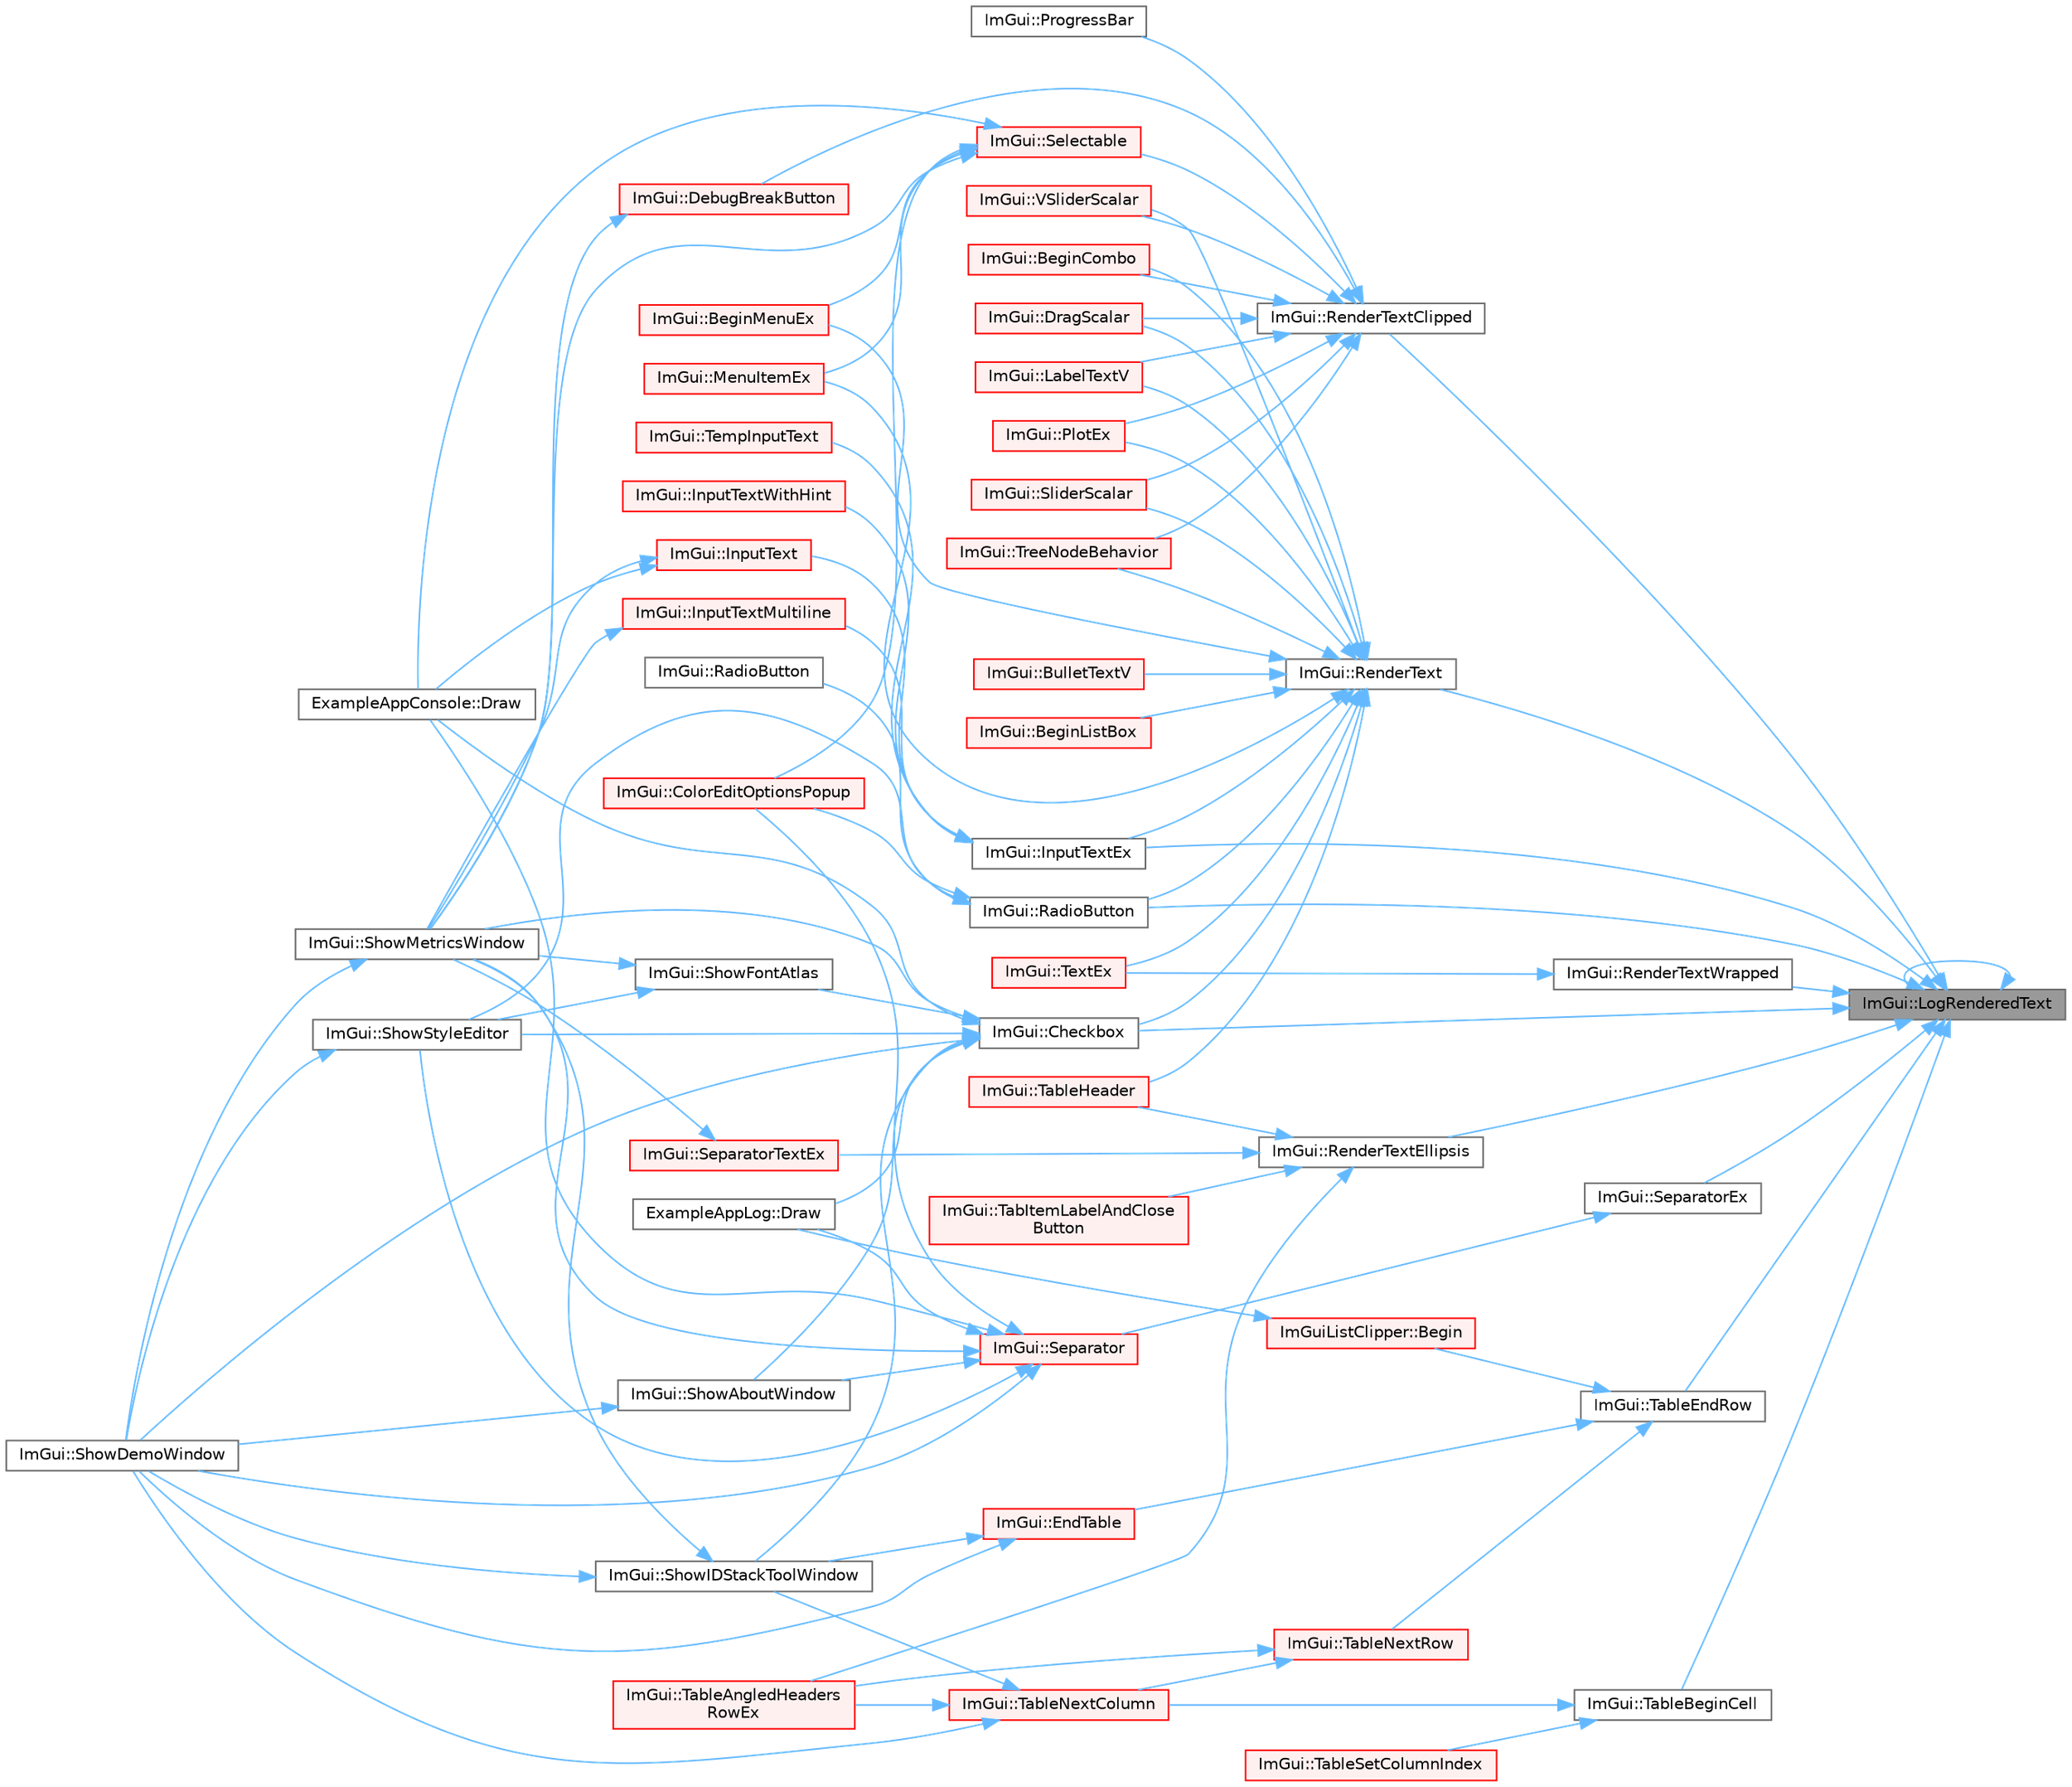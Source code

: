 digraph "ImGui::LogRenderedText"
{
 // LATEX_PDF_SIZE
  bgcolor="transparent";
  edge [fontname=Helvetica,fontsize=10,labelfontname=Helvetica,labelfontsize=10];
  node [fontname=Helvetica,fontsize=10,shape=box,height=0.2,width=0.4];
  rankdir="RL";
  Node1 [id="Node000001",label="ImGui::LogRenderedText",height=0.2,width=0.4,color="gray40", fillcolor="grey60", style="filled", fontcolor="black",tooltip=" "];
  Node1 -> Node2 [id="edge1_Node000001_Node000002",dir="back",color="steelblue1",style="solid",tooltip=" "];
  Node2 [id="Node000002",label="ImGui::Checkbox",height=0.2,width=0.4,color="grey40", fillcolor="white", style="filled",URL="$namespace_im_gui.html#a57d73c1d0ef807fef734d91024092027",tooltip=" "];
  Node2 -> Node3 [id="edge2_Node000002_Node000003",dir="back",color="steelblue1",style="solid",tooltip=" "];
  Node3 [id="Node000003",label="ExampleAppConsole::Draw",height=0.2,width=0.4,color="grey40", fillcolor="white", style="filled",URL="$struct_example_app_console.html#a0518a09c7e8648dd52c7c06df19ac17a",tooltip=" "];
  Node2 -> Node4 [id="edge3_Node000002_Node000004",dir="back",color="steelblue1",style="solid",tooltip=" "];
  Node4 [id="Node000004",label="ExampleAppLog::Draw",height=0.2,width=0.4,color="grey40", fillcolor="white", style="filled",URL="$struct_example_app_log.html#a5ad3a4bdb89171b84aeaff96948a1f77",tooltip=" "];
  Node2 -> Node5 [id="edge4_Node000002_Node000005",dir="back",color="steelblue1",style="solid",tooltip=" "];
  Node5 [id="Node000005",label="ImGui::ShowAboutWindow",height=0.2,width=0.4,color="grey40", fillcolor="white", style="filled",URL="$namespace_im_gui.html#ac297462e33309d0540fa459bccdc9304",tooltip=" "];
  Node5 -> Node6 [id="edge5_Node000005_Node000006",dir="back",color="steelblue1",style="solid",tooltip=" "];
  Node6 [id="Node000006",label="ImGui::ShowDemoWindow",height=0.2,width=0.4,color="grey40", fillcolor="white", style="filled",URL="$namespace_im_gui.html#af95643a0ce4893b9e57c12991922fb18",tooltip=" "];
  Node2 -> Node6 [id="edge6_Node000002_Node000006",dir="back",color="steelblue1",style="solid",tooltip=" "];
  Node2 -> Node7 [id="edge7_Node000002_Node000007",dir="back",color="steelblue1",style="solid",tooltip=" "];
  Node7 [id="Node000007",label="ImGui::ShowFontAtlas",height=0.2,width=0.4,color="grey40", fillcolor="white", style="filled",URL="$namespace_im_gui.html#acab51ec2b39577845309f24535381038",tooltip=" "];
  Node7 -> Node8 [id="edge8_Node000007_Node000008",dir="back",color="steelblue1",style="solid",tooltip=" "];
  Node8 [id="Node000008",label="ImGui::ShowMetricsWindow",height=0.2,width=0.4,color="grey40", fillcolor="white", style="filled",URL="$namespace_im_gui.html#afe7a28c6eb52fff3cc27d5a698fea4ff",tooltip=" "];
  Node8 -> Node6 [id="edge9_Node000008_Node000006",dir="back",color="steelblue1",style="solid",tooltip=" "];
  Node7 -> Node9 [id="edge10_Node000007_Node000009",dir="back",color="steelblue1",style="solid",tooltip=" "];
  Node9 [id="Node000009",label="ImGui::ShowStyleEditor",height=0.2,width=0.4,color="grey40", fillcolor="white", style="filled",URL="$namespace_im_gui.html#ab2eb3dec78d054fe3feab1c091ec5de5",tooltip=" "];
  Node9 -> Node6 [id="edge11_Node000009_Node000006",dir="back",color="steelblue1",style="solid",tooltip=" "];
  Node2 -> Node10 [id="edge12_Node000002_Node000010",dir="back",color="steelblue1",style="solid",tooltip=" "];
  Node10 [id="Node000010",label="ImGui::ShowIDStackToolWindow",height=0.2,width=0.4,color="grey40", fillcolor="white", style="filled",URL="$namespace_im_gui.html#ab4a87bf4a874a8e5872b60b4a9b1d99e",tooltip=" "];
  Node10 -> Node6 [id="edge13_Node000010_Node000006",dir="back",color="steelblue1",style="solid",tooltip=" "];
  Node10 -> Node8 [id="edge14_Node000010_Node000008",dir="back",color="steelblue1",style="solid",tooltip=" "];
  Node2 -> Node8 [id="edge15_Node000002_Node000008",dir="back",color="steelblue1",style="solid",tooltip=" "];
  Node2 -> Node9 [id="edge16_Node000002_Node000009",dir="back",color="steelblue1",style="solid",tooltip=" "];
  Node1 -> Node11 [id="edge17_Node000001_Node000011",dir="back",color="steelblue1",style="solid",tooltip=" "];
  Node11 [id="Node000011",label="ImGui::InputTextEx",height=0.2,width=0.4,color="grey40", fillcolor="white", style="filled",URL="$namespace_im_gui.html#af89af17ecc11653f25fea1e50e195de6",tooltip=" "];
  Node11 -> Node12 [id="edge18_Node000011_Node000012",dir="back",color="steelblue1",style="solid",tooltip=" "];
  Node12 [id="Node000012",label="ImGui::InputText",height=0.2,width=0.4,color="red", fillcolor="#FFF0F0", style="filled",URL="$namespace_im_gui.html#aa72b5760a3a206729723a587ac7c8519",tooltip=" "];
  Node12 -> Node3 [id="edge19_Node000012_Node000003",dir="back",color="steelblue1",style="solid",tooltip=" "];
  Node12 -> Node8 [id="edge20_Node000012_Node000008",dir="back",color="steelblue1",style="solid",tooltip=" "];
  Node11 -> Node34 [id="edge21_Node000011_Node000034",dir="back",color="steelblue1",style="solid",tooltip=" "];
  Node34 [id="Node000034",label="ImGui::InputTextMultiline",height=0.2,width=0.4,color="red", fillcolor="#FFF0F0", style="filled",URL="$namespace_im_gui.html#a0470693929ed9930cbf5b737577c2414",tooltip=" "];
  Node34 -> Node8 [id="edge22_Node000034_Node000008",dir="back",color="steelblue1",style="solid",tooltip=" "];
  Node11 -> Node36 [id="edge23_Node000011_Node000036",dir="back",color="steelblue1",style="solid",tooltip=" "];
  Node36 [id="Node000036",label="ImGui::InputTextWithHint",height=0.2,width=0.4,color="red", fillcolor="#FFF0F0", style="filled",URL="$namespace_im_gui.html#aee5a5127f494966ad16e578714e8fac2",tooltip=" "];
  Node11 -> Node38 [id="edge24_Node000011_Node000038",dir="back",color="steelblue1",style="solid",tooltip=" "];
  Node38 [id="Node000038",label="ImGui::TempInputText",height=0.2,width=0.4,color="red", fillcolor="#FFF0F0", style="filled",URL="$namespace_im_gui.html#ae85def71d2fcf5409035b583b315964e",tooltip=" "];
  Node1 -> Node1 [id="edge25_Node000001_Node000001",dir="back",color="steelblue1",style="solid",tooltip=" "];
  Node1 -> Node65 [id="edge26_Node000001_Node000065",dir="back",color="steelblue1",style="solid",tooltip=" "];
  Node65 [id="Node000065",label="ImGui::RadioButton",height=0.2,width=0.4,color="grey40", fillcolor="white", style="filled",URL="$namespace_im_gui.html#a6b146763845cbad5a4144772279631bc",tooltip=" "];
  Node65 -> Node66 [id="edge27_Node000065_Node000066",dir="back",color="steelblue1",style="solid",tooltip=" "];
  Node66 [id="Node000066",label="ImGui::ColorEditOptionsPopup",height=0.2,width=0.4,color="red", fillcolor="#FFF0F0", style="filled",URL="$namespace_im_gui.html#a6bfb117816d669f8704e5d0c0c0795fe",tooltip=" "];
  Node65 -> Node67 [id="edge28_Node000065_Node000067",dir="back",color="steelblue1",style="solid",tooltip=" "];
  Node67 [id="Node000067",label="ImGui::RadioButton",height=0.2,width=0.4,color="grey40", fillcolor="white", style="filled",URL="$namespace_im_gui.html#a018d2b61d2f00bb7a9dd2b1f933b93a5",tooltip=" "];
  Node65 -> Node9 [id="edge29_Node000065_Node000009",dir="back",color="steelblue1",style="solid",tooltip=" "];
  Node1 -> Node68 [id="edge30_Node000001_Node000068",dir="back",color="steelblue1",style="solid",tooltip=" "];
  Node68 [id="Node000068",label="ImGui::RenderText",height=0.2,width=0.4,color="grey40", fillcolor="white", style="filled",URL="$namespace_im_gui.html#a9971ce57f2a288ac3a12df886c5550d1",tooltip=" "];
  Node68 -> Node69 [id="edge31_Node000068_Node000069",dir="back",color="steelblue1",style="solid",tooltip=" "];
  Node69 [id="Node000069",label="ImGui::BeginCombo",height=0.2,width=0.4,color="red", fillcolor="#FFF0F0", style="filled",URL="$namespace_im_gui.html#aa895095bdc7a2907375c555e245575ea",tooltip=" "];
  Node68 -> Node72 [id="edge32_Node000068_Node000072",dir="back",color="steelblue1",style="solid",tooltip=" "];
  Node72 [id="Node000072",label="ImGui::BeginListBox",height=0.2,width=0.4,color="red", fillcolor="#FFF0F0", style="filled",URL="$namespace_im_gui.html#a2f37c541760a39c189ebdd86c15b60d9",tooltip=" "];
  Node68 -> Node74 [id="edge33_Node000068_Node000074",dir="back",color="steelblue1",style="solid",tooltip=" "];
  Node74 [id="Node000074",label="ImGui::BeginMenuEx",height=0.2,width=0.4,color="red", fillcolor="#FFF0F0", style="filled",URL="$namespace_im_gui.html#a8dc671f87ed281b6445ce6ae4ab25183",tooltip=" "];
  Node68 -> Node76 [id="edge34_Node000068_Node000076",dir="back",color="steelblue1",style="solid",tooltip=" "];
  Node76 [id="Node000076",label="ImGui::BulletTextV",height=0.2,width=0.4,color="red", fillcolor="#FFF0F0", style="filled",URL="$namespace_im_gui.html#af8f4b5e96c745e205974857f9a584583",tooltip=" "];
  Node68 -> Node2 [id="edge35_Node000068_Node000002",dir="back",color="steelblue1",style="solid",tooltip=" "];
  Node68 -> Node40 [id="edge36_Node000068_Node000040",dir="back",color="steelblue1",style="solid",tooltip=" "];
  Node40 [id="Node000040",label="ImGui::DragScalar",height=0.2,width=0.4,color="red", fillcolor="#FFF0F0", style="filled",URL="$namespace_im_gui.html#a17d8926e8f44a6d00575b12081c51fe0",tooltip=" "];
  Node68 -> Node11 [id="edge37_Node000068_Node000011",dir="back",color="steelblue1",style="solid",tooltip=" "];
  Node68 -> Node88 [id="edge38_Node000068_Node000088",dir="back",color="steelblue1",style="solid",tooltip=" "];
  Node88 [id="Node000088",label="ImGui::LabelTextV",height=0.2,width=0.4,color="red", fillcolor="#FFF0F0", style="filled",URL="$namespace_im_gui.html#a55e5a7edb676a8f5cd7f65443138a8a0",tooltip=" "];
  Node68 -> Node90 [id="edge39_Node000068_Node000090",dir="back",color="steelblue1",style="solid",tooltip=" "];
  Node90 [id="Node000090",label="ImGui::MenuItemEx",height=0.2,width=0.4,color="red", fillcolor="#FFF0F0", style="filled",URL="$namespace_im_gui.html#ab5e6e4c78805615fb4d26d4918031f9c",tooltip=" "];
  Node68 -> Node106 [id="edge40_Node000068_Node000106",dir="back",color="steelblue1",style="solid",tooltip=" "];
  Node106 [id="Node000106",label="ImGui::PlotEx",height=0.2,width=0.4,color="red", fillcolor="#FFF0F0", style="filled",URL="$namespace_im_gui.html#afb3147b9a00e396e0b11a1bfe24b8f42",tooltip=" "];
  Node68 -> Node65 [id="edge41_Node000068_Node000065",dir="back",color="steelblue1",style="solid",tooltip=" "];
  Node68 -> Node53 [id="edge42_Node000068_Node000053",dir="back",color="steelblue1",style="solid",tooltip=" "];
  Node53 [id="Node000053",label="ImGui::SliderScalar",height=0.2,width=0.4,color="red", fillcolor="#FFF0F0", style="filled",URL="$namespace_im_gui.html#afdd7faa9a69f75b8d674cdc207441bea",tooltip=" "];
  Node68 -> Node111 [id="edge43_Node000068_Node000111",dir="back",color="steelblue1",style="solid",tooltip=" "];
  Node111 [id="Node000111",label="ImGui::TableHeader",height=0.2,width=0.4,color="red", fillcolor="#FFF0F0", style="filled",URL="$namespace_im_gui.html#ae51bc07bc518779f58def3c0e2d0045c",tooltip=" "];
  Node68 -> Node112 [id="edge44_Node000068_Node000112",dir="back",color="steelblue1",style="solid",tooltip=" "];
  Node112 [id="Node000112",label="ImGui::TextEx",height=0.2,width=0.4,color="red", fillcolor="#FFF0F0", style="filled",URL="$namespace_im_gui.html#aae6420fec03511fd478d9108f31e6b5f",tooltip=" "];
  Node68 -> Node149 [id="edge45_Node000068_Node000149",dir="back",color="steelblue1",style="solid",tooltip=" "];
  Node149 [id="Node000149",label="ImGui::TreeNodeBehavior",height=0.2,width=0.4,color="red", fillcolor="#FFF0F0", style="filled",URL="$namespace_im_gui.html#a918eabf70d288e93b2519ee1eac2c0b4",tooltip=" "];
  Node68 -> Node162 [id="edge46_Node000068_Node000162",dir="back",color="steelblue1",style="solid",tooltip=" "];
  Node162 [id="Node000162",label="ImGui::VSliderScalar",height=0.2,width=0.4,color="red", fillcolor="#FFF0F0", style="filled",URL="$namespace_im_gui.html#a6ad24ca37a530d43f9d1c727d94e4829",tooltip=" "];
  Node1 -> Node165 [id="edge47_Node000001_Node000165",dir="back",color="steelblue1",style="solid",tooltip=" "];
  Node165 [id="Node000165",label="ImGui::RenderTextClipped",height=0.2,width=0.4,color="grey40", fillcolor="white", style="filled",URL="$namespace_im_gui.html#ab362eafae794c7364a6b96ea06f38eb9",tooltip=" "];
  Node165 -> Node69 [id="edge48_Node000165_Node000069",dir="back",color="steelblue1",style="solid",tooltip=" "];
  Node165 -> Node117 [id="edge49_Node000165_Node000117",dir="back",color="steelblue1",style="solid",tooltip=" "];
  Node117 [id="Node000117",label="ImGui::DebugBreakButton",height=0.2,width=0.4,color="red", fillcolor="#FFF0F0", style="filled",URL="$namespace_im_gui.html#ac2e737b701b4d252a54006a4c4214928",tooltip=" "];
  Node117 -> Node8 [id="edge50_Node000117_Node000008",dir="back",color="steelblue1",style="solid",tooltip=" "];
  Node165 -> Node40 [id="edge51_Node000165_Node000040",dir="back",color="steelblue1",style="solid",tooltip=" "];
  Node165 -> Node88 [id="edge52_Node000165_Node000088",dir="back",color="steelblue1",style="solid",tooltip=" "];
  Node165 -> Node106 [id="edge53_Node000165_Node000106",dir="back",color="steelblue1",style="solid",tooltip=" "];
  Node165 -> Node166 [id="edge54_Node000165_Node000166",dir="back",color="steelblue1",style="solid",tooltip=" "];
  Node166 [id="Node000166",label="ImGui::ProgressBar",height=0.2,width=0.4,color="grey40", fillcolor="white", style="filled",URL="$namespace_im_gui.html#a412b0416ad68c0ac46e5d66805d911ff",tooltip=" "];
  Node165 -> Node167 [id="edge55_Node000165_Node000167",dir="back",color="steelblue1",style="solid",tooltip=" "];
  Node167 [id="Node000167",label="ImGui::Selectable",height=0.2,width=0.4,color="red", fillcolor="#FFF0F0", style="filled",URL="$namespace_im_gui.html#af98575238bda183a523df19fb447af60",tooltip=" "];
  Node167 -> Node74 [id="edge56_Node000167_Node000074",dir="back",color="steelblue1",style="solid",tooltip=" "];
  Node167 -> Node66 [id="edge57_Node000167_Node000066",dir="back",color="steelblue1",style="solid",tooltip=" "];
  Node167 -> Node3 [id="edge58_Node000167_Node000003",dir="back",color="steelblue1",style="solid",tooltip=" "];
  Node167 -> Node90 [id="edge59_Node000167_Node000090",dir="back",color="steelblue1",style="solid",tooltip=" "];
  Node167 -> Node8 [id="edge60_Node000167_Node000008",dir="back",color="steelblue1",style="solid",tooltip=" "];
  Node165 -> Node53 [id="edge61_Node000165_Node000053",dir="back",color="steelblue1",style="solid",tooltip=" "];
  Node165 -> Node149 [id="edge62_Node000165_Node000149",dir="back",color="steelblue1",style="solid",tooltip=" "];
  Node165 -> Node162 [id="edge63_Node000165_Node000162",dir="back",color="steelblue1",style="solid",tooltip=" "];
  Node1 -> Node169 [id="edge64_Node000001_Node000169",dir="back",color="steelblue1",style="solid",tooltip=" "];
  Node169 [id="Node000169",label="ImGui::RenderTextEllipsis",height=0.2,width=0.4,color="grey40", fillcolor="white", style="filled",URL="$namespace_im_gui.html#a029bab9f4602be86178307b168975a6d",tooltip=" "];
  Node169 -> Node170 [id="edge65_Node000169_Node000170",dir="back",color="steelblue1",style="solid",tooltip=" "];
  Node170 [id="Node000170",label="ImGui::SeparatorTextEx",height=0.2,width=0.4,color="red", fillcolor="#FFF0F0", style="filled",URL="$namespace_im_gui.html#a14e42bfa66f05d0ae2304e27ee1fb2b3",tooltip=" "];
  Node170 -> Node8 [id="edge66_Node000170_Node000008",dir="back",color="steelblue1",style="solid",tooltip=" "];
  Node169 -> Node172 [id="edge67_Node000169_Node000172",dir="back",color="steelblue1",style="solid",tooltip=" "];
  Node172 [id="Node000172",label="ImGui::TabItemLabelAndClose\lButton",height=0.2,width=0.4,color="red", fillcolor="#FFF0F0", style="filled",URL="$namespace_im_gui.html#abbdb2619721c7ecaca3fb03d9d905003",tooltip=" "];
  Node169 -> Node103 [id="edge68_Node000169_Node000103",dir="back",color="steelblue1",style="solid",tooltip=" "];
  Node103 [id="Node000103",label="ImGui::TableAngledHeaders\lRowEx",height=0.2,width=0.4,color="red", fillcolor="#FFF0F0", style="filled",URL="$namespace_im_gui.html#abedf7bbf79accde2321806dc0beb90b1",tooltip=" "];
  Node169 -> Node111 [id="edge69_Node000169_Node000111",dir="back",color="steelblue1",style="solid",tooltip=" "];
  Node1 -> Node173 [id="edge70_Node000001_Node000173",dir="back",color="steelblue1",style="solid",tooltip=" "];
  Node173 [id="Node000173",label="ImGui::RenderTextWrapped",height=0.2,width=0.4,color="grey40", fillcolor="white", style="filled",URL="$namespace_im_gui.html#aa483b40f6899e1b289b4bf6c2673d1d2",tooltip=" "];
  Node173 -> Node112 [id="edge71_Node000173_Node000112",dir="back",color="steelblue1",style="solid",tooltip=" "];
  Node1 -> Node174 [id="edge72_Node000001_Node000174",dir="back",color="steelblue1",style="solid",tooltip=" "];
  Node174 [id="Node000174",label="ImGui::SeparatorEx",height=0.2,width=0.4,color="grey40", fillcolor="white", style="filled",URL="$namespace_im_gui.html#acd77978447d71b3113ad084dfde1fe18",tooltip=" "];
  Node174 -> Node175 [id="edge73_Node000174_Node000175",dir="back",color="steelblue1",style="solid",tooltip=" "];
  Node175 [id="Node000175",label="ImGui::Separator",height=0.2,width=0.4,color="red", fillcolor="#FFF0F0", style="filled",URL="$namespace_im_gui.html#a191123597a5084d003c8beac7eeb029e",tooltip=" "];
  Node175 -> Node66 [id="edge74_Node000175_Node000066",dir="back",color="steelblue1",style="solid",tooltip=" "];
  Node175 -> Node3 [id="edge75_Node000175_Node000003",dir="back",color="steelblue1",style="solid",tooltip=" "];
  Node175 -> Node4 [id="edge76_Node000175_Node000004",dir="back",color="steelblue1",style="solid",tooltip=" "];
  Node175 -> Node5 [id="edge77_Node000175_Node000005",dir="back",color="steelblue1",style="solid",tooltip=" "];
  Node175 -> Node6 [id="edge78_Node000175_Node000006",dir="back",color="steelblue1",style="solid",tooltip=" "];
  Node175 -> Node8 [id="edge79_Node000175_Node000008",dir="back",color="steelblue1",style="solid",tooltip=" "];
  Node175 -> Node9 [id="edge80_Node000175_Node000009",dir="back",color="steelblue1",style="solid",tooltip=" "];
  Node1 -> Node176 [id="edge81_Node000001_Node000176",dir="back",color="steelblue1",style="solid",tooltip=" "];
  Node176 [id="Node000176",label="ImGui::TableBeginCell",height=0.2,width=0.4,color="grey40", fillcolor="white", style="filled",URL="$namespace_im_gui.html#ab6578920318c60f3a18daee1d8711103",tooltip=" "];
  Node176 -> Node105 [id="edge82_Node000176_Node000105",dir="back",color="steelblue1",style="solid",tooltip=" "];
  Node105 [id="Node000105",label="ImGui::TableNextColumn",height=0.2,width=0.4,color="red", fillcolor="#FFF0F0", style="filled",URL="$namespace_im_gui.html#ac9925e8335f55449b1be988829e37ba5",tooltip=" "];
  Node105 -> Node6 [id="edge83_Node000105_Node000006",dir="back",color="steelblue1",style="solid",tooltip=" "];
  Node105 -> Node10 [id="edge84_Node000105_Node000010",dir="back",color="steelblue1",style="solid",tooltip=" "];
  Node105 -> Node103 [id="edge85_Node000105_Node000103",dir="back",color="steelblue1",style="solid",tooltip=" "];
  Node176 -> Node177 [id="edge86_Node000176_Node000177",dir="back",color="steelblue1",style="solid",tooltip=" "];
  Node177 [id="Node000177",label="ImGui::TableSetColumnIndex",height=0.2,width=0.4,color="red", fillcolor="#FFF0F0", style="filled",URL="$namespace_im_gui.html#adfbeb33991944035737d413379ae8b1c",tooltip=" "];
  Node1 -> Node178 [id="edge87_Node000001_Node000178",dir="back",color="steelblue1",style="solid",tooltip=" "];
  Node178 [id="Node000178",label="ImGui::TableEndRow",height=0.2,width=0.4,color="grey40", fillcolor="white", style="filled",URL="$namespace_im_gui.html#a6bc4ce6f7ff9f8268473f5e538a1181f",tooltip=" "];
  Node178 -> Node179 [id="edge88_Node000178_Node000179",dir="back",color="steelblue1",style="solid",tooltip=" "];
  Node179 [id="Node000179",label="ImGuiListClipper::Begin",height=0.2,width=0.4,color="red", fillcolor="#FFF0F0", style="filled",URL="$struct_im_gui_list_clipper.html#a746fbd724a41dbe88fef4875a2b1e9c7",tooltip=" "];
  Node179 -> Node4 [id="edge89_Node000179_Node000004",dir="back",color="steelblue1",style="solid",tooltip=" "];
  Node178 -> Node96 [id="edge90_Node000178_Node000096",dir="back",color="steelblue1",style="solid",tooltip=" "];
  Node96 [id="Node000096",label="ImGui::EndTable",height=0.2,width=0.4,color="red", fillcolor="#FFF0F0", style="filled",URL="$namespace_im_gui.html#a9c70aaa6464c2e51e6f3342da133ada1",tooltip=" "];
  Node96 -> Node6 [id="edge91_Node000096_Node000006",dir="back",color="steelblue1",style="solid",tooltip=" "];
  Node96 -> Node10 [id="edge92_Node000096_Node000010",dir="back",color="steelblue1",style="solid",tooltip=" "];
  Node178 -> Node102 [id="edge93_Node000178_Node000102",dir="back",color="steelblue1",style="solid",tooltip=" "];
  Node102 [id="Node000102",label="ImGui::TableNextRow",height=0.2,width=0.4,color="red", fillcolor="#FFF0F0", style="filled",URL="$namespace_im_gui.html#a33511cbfe04b545a1a51b514ab6c208c",tooltip=" "];
  Node102 -> Node103 [id="edge94_Node000102_Node000103",dir="back",color="steelblue1",style="solid",tooltip=" "];
  Node102 -> Node105 [id="edge95_Node000102_Node000105",dir="back",color="steelblue1",style="solid",tooltip=" "];
}
